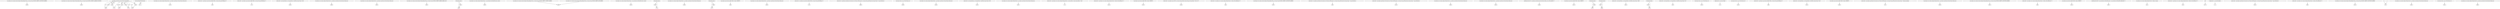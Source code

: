 digraph g {
0[label="<org.eclipse.core.runtime.internal.adaptor.EclipseAdaptorMsg: java.lang.String ECLIPSE_STARTUP_SHUTDOWN_ERROR>"]
1[label="$r26"]
0->1[label=""]
2[label="<org.eclipse.core.runtime.internal.adaptor.EclipseAdaptorMsg: java.lang.String ECLIPSE_STARTUP_ALREADY_RUNNING>"]
3[label="$r18"]
2->3[label=""]
4[label="org.eclipse.osgi.framework.log.FrameworkLogEntry"]
5[label="$r49"]
4->5[label="type"]
6[label="java.lang.IllegalStateException"]
7[label="$r17"]
6->7[label="type"]
8[label="<org.eclipse.core.runtime.adaptor.EclipseStarter: org.eclipse.osgi.framework.log.FrameworkLog log>"]
9[label="$r76"]
8->9[label=""]
10[label="$r25"]
11[label="r64"]
10->11[label=""]
12[label="staticinvoke <org.eclipse.osgi.internal.profile.Profile: java.lang.String getProfileLog()>()"]
13[label="r65"]
12->13[label=""]
14[label="staticinvoke <org.eclipse.osgi.internal.profile.Profile: java.lang.String getProfileLog()>()"]
15[label="r72"]
14->15[label=""]
16[label="staticinvoke <java.lang.Boolean: java.lang.Boolean valueOf(java.lang.String)>($r51)"]
17[label="$r52"]
16->17[label=""]
18[label="<org.eclipse.core.runtime.adaptor.EclipseStarter: org.eclipse.osgi.framework.log.FrameworkLog log>"]
19[label="$r38"]
18->19[label=""]
20[label="<org.eclipse.core.runtime.adaptor.EclipseStarter: org.eclipse.osgi.framework.log.FrameworkLog log>"]
21[label="$r32"]
20->21[label=""]
22[label="<org.eclipse.core.runtime.internal.adaptor.EclipseAdaptorMsg: java.lang.String ECLIPSE_STARTUP_ERROR_CHECK_LOG>"]
23[label="$r42"]
22->23[label=""]
24[label="@caughtexception"]
25[label="r63"]
24->25[label=""]
26[label="<org.eclipse.core.runtime.adaptor.EclipseStarter: org.osgi.framework.BundleContext context>"]
27[label="$r56"]
26->27[label=""]
28[label="<org.eclipse.core.runtime.internal.adaptor.EclipseAdaptorMsg: java.lang.String ECLIPSE_STARTUP_STARTUP_ERROR>"]
29[label="$r69"]
28->29[label=""]
30[label="<org.eclipse.core.runtime.adaptor.EclipseStarter: org.osgi.framework.BundleContext context>"]
31[label="$r55"]
30->31[label=""]
32[label="$r59"]
33[label="r4"]
32->33[label=""]
34[label="<org.eclipse.core.runtime.adaptor.EclipseStarter: org.eclipse.osgi.framework.log.FrameworkLog log>"]
35[label="$r28"]
34->35[label=""]
36[label="r3"]
4->36[label="type"]
37[label="@caughtexception"]
38[label="r2"]
37->38[label=""]
39[label="<org.eclipse.osgi.internal.profile.Profile: boolean STARTUP>"]
40[label="$z0"]
39->40[label=""]
41[label="<org.eclipse.core.runtime.adaptor.EclipseStarter: org.eclipse.osgi.framework.log.FrameworkLog log>"]
42[label="$r54"]
41->42[label=""]
43[label="$r36"]
4->43[label="type"]
44[label="$r20"]
45[label="r67"]
44->45[label=""]
46[label="staticinvoke <org.eclipse.osgi.internal.profile.Profile: java.lang.String getProfileLog()>()"]
47[label="r75"]
46->47[label=""]
48[label="staticinvoke <org.eclipse.osgi.framework.internal.core.FrameworkProperties: java.lang.String getProperty(java.lang.String)>('osgi.noShutdown')"]
49[label="$r60"]
48->49[label=""]
50[label="<java.lang.System: java.io.PrintStream out>"]
51[label="$r46"]
50->51[label=""]
52[label="<org.eclipse.core.runtime.adaptor.EclipseStarter: org.eclipse.osgi.framework.log.FrameworkLog log>"]
53[label="$r34"]
52->53[label=""]
54[label="staticinvoke <java.lang.Boolean: java.lang.Boolean valueOf(java.lang.String)>($r9)"]
55[label="$r10"]
54->55[label=""]
56[label="<org.eclipse.core.runtime.adaptor.EclipseStarter: org.eclipse.osgi.framework.log.FrameworkLog log>"]
57[label="$r27"]
56->57[label=""]
58[label="staticinvoke <org.eclipse.core.runtime.adaptor.EclipseStarter: java.lang.Object run(java.lang.Object)>(null)"]
59[label="r5"]
58->59[label=""]
60[label="staticinvoke <org.eclipse.core.runtime.adaptor.EclipseStarter: boolean isForcedRestart()>()"]
61[label="$z14"]
60->61[label=""]
62[label="<org.eclipse.osgi.internal.profile.Profile: boolean STARTUP>"]
63[label="$z13"]
62->63[label=""]
5->36[label=""]
64[label="staticinvoke <org.eclipse.osgi.util.NLS: java.lang.String bind(java.lang.String,java.lang.Object)>($r42, $r77)"]
65[label="$r44"]
64->65[label=""]
66[label="staticinvoke <org.eclipse.core.runtime.adaptor.EclipseStarter: boolean isForcedRestart()>()"]
67[label="$z3"]
66->67[label=""]
68[label="<org.eclipse.core.runtime.internal.adaptor.EclipseAdaptorMsg: java.lang.String ECLIPSE_STARTUP_SHUTDOWN_ERROR>"]
69[label="$r37"]
68->69[label=""]
70[label="staticinvoke <org.eclipse.osgi.framework.internal.core.FrameworkProperties: java.lang.String getProperty(java.lang.String)>('osgi.noShutdown')"]
71[label="$r9"]
70->71[label=""]
72[label="$r48"]
37->72[label=""]
73[label="staticinvoke <org.eclipse.osgi.framework.internal.core.FrameworkProperties: java.lang.String getProperty(java.lang.String)>('osgi.noShutdown')"]
74[label="$r13"]
73->74[label=""]
75[label="<org.eclipse.core.runtime.adaptor.EclipseStarter: org.eclipse.osgi.framework.log.FrameworkLog log>"]
76[label="$r23"]
75->76[label=""]
77[label="<org.eclipse.core.runtime.adaptor.EclipseStarter: org.eclipse.osgi.framework.log.FrameworkLog log>"]
78[label="$r22"]
77->78[label=""]
79[label="interfaceinvoke $r40.<org.eclipse.osgi.framework.log.FrameworkLog: java.io.File getFile()>()"]
80[label="$r43"]
79->80[label=""]
81[label="<org.eclipse.osgi.internal.profile.Profile: boolean STARTUP>"]
82[label="$z12"]
81->82[label=""]
83[label="r74"]
4->83[label="type"]
84[label="@caughtexception"]
85[label="r70"]
84->85[label=""]
86[label="@caughtexception"]
87[label="$r19"]
86->87[label=""]
88[label="staticinvoke <java.lang.Boolean: java.lang.Boolean valueOf(java.lang.String)>($r60)"]
89[label="$r61"]
88->89[label=""]
90[label="@caughtexception"]
91[label="$r29"]
90->91[label=""]
92[label="$r30"]
4->92[label="type"]
93[label="staticinvoke <java.lang.Boolean: java.lang.Boolean valueOf(java.lang.String)>($r7)"]
94[label="$r8"]
93->94[label=""]
95[label="r73"]
90->95[label=""]
4->11[label="type"]
72->38[label=""]
96[label="<java.lang.System: java.io.PrintStream out>"]
97[label="$r33"]
96->97[label=""]
98[label="@parameter0: java.lang.String[]"]
99[label="r0"]
98->99[label=""]
4->10[label="type"]
100[label="$r35"]
100->85[label=""]
101[label="r66"]
87->101[label=""]
102[label="<java.lang.System: java.io.PrintStream out>"]
103[label="$r15"]
102->103[label=""]
104[label="staticinvoke <org.eclipse.osgi.internal.profile.Profile: java.lang.String getProfileLog()>()"]
105[label="r68"]
104->105[label=""]
106[label="r71"]
43->106[label=""]
107[label="staticinvoke <java.lang.Boolean: java.lang.Boolean valueOf(java.lang.String)>($r13)"]
108[label="$r14"]
107->108[label=""]
109[label="<org.eclipse.osgi.internal.profile.Profile: boolean STARTUP>"]
110[label="$z16"]
109->110[label=""]
4->45[label="type"]
111[label="staticinvoke <org.eclipse.osgi.framework.internal.core.FrameworkProperties: java.lang.String getProperty(java.lang.String)>('eclipse.ignoreApp')"]
112[label="$r7"]
111->112[label=""]
113[label="$r24"]
24->113[label=""]
114[label="<org.eclipse.core.runtime.adaptor.EclipseStarter: org.eclipse.osgi.framework.log.FrameworkLog log>"]
115[label="$r50"]
114->115[label=""]
86->101[label=""]
116[label="<org.eclipse.core.runtime.internal.adaptor.EclipseAdaptorMsg: java.lang.String ECLIPSE_STARTUP_SHUTDOWN_ERROR>"]
117[label="$r31"]
116->117[label=""]
118[label="staticinvoke <org.eclipse.core.runtime.adaptor.EclipseStarter: boolean isForcedRestart()>()"]
119[label="$z6"]
118->119[label=""]
120[label="<org.eclipse.core.runtime.internal.adaptor.EclipseAdaptorMsg: java.lang.String ECLIPSE_STARTUP_APP_ERROR>"]
120->29[label=""]
121[label="<org.eclipse.osgi.internal.profile.Profile: boolean STARTUP>"]
122[label="$z15"]
121->122[label=""]
4->44[label="type"]
123[label="interfaceinvoke $r56.<org.osgi.framework.BundleContext: org.osgi.framework.Bundle[] getBundles()>()"]
124[label="$r57"]
123->124[label=""]
125[label="<org.eclipse.core.runtime.adaptor.EclipseStarter: boolean running>"]
126[label="$z1"]
125->126[label=""]
127[label="staticinvoke <org.eclipse.core.runtime.adaptor.EclipseStarter: boolean isForcedRestart()>()"]
128[label="$z5"]
127->128[label=""]
91->95[label=""]
113->25[label=""]
129[label="null"]
130[label="$r77"]
129->130[label=""]
131[label="@parameter1: java.lang.Runnable"]
132[label="r1"]
131->132[label=""]
4->106[label="type"]
133[label="staticinvoke <org.eclipse.osgi.framework.internal.core.FrameworkProperties: java.lang.String getProperty(java.lang.String)>('osgi.noShutdown')"]
134[label="$r51"]
133->134[label=""]
84->100[label=""]
135[label="staticinvoke <org.eclipse.core.runtime.adaptor.EclipseStarter: boolean isForcedRestart()>()"]
136[label="$z9"]
135->136[label=""]
137[label="<org.eclipse.core.runtime.internal.adaptor.EclipseAdaptorMsg: java.lang.String ECLIPSE_STARTUP_SHUTDOWN_ERROR>"]
138[label="$r21"]
137->138[label=""]
92->83[label=""]
139[label="0"]
140[label="z11"]
139->140[label=""]
141[label="1"]
141->140[label=""]
142[label="@caughtexception"]
142->32[label=""]
143[label="<org.eclipse.core.runtime.adaptor.EclipseStarter: org.eclipse.osgi.framework.log.FrameworkLog log>"]
144[label="$r47"]
143->144[label=""]
142->33[label=""]
145[label="<java.lang.System: java.io.PrintStream out>"]
146[label="$r11"]
145->146[label=""]
147[label="<org.eclipse.core.runtime.adaptor.EclipseStarter: org.eclipse.osgi.framework.log.FrameworkLog log>"]
148[label="$r40"]
147->148[label=""]
}